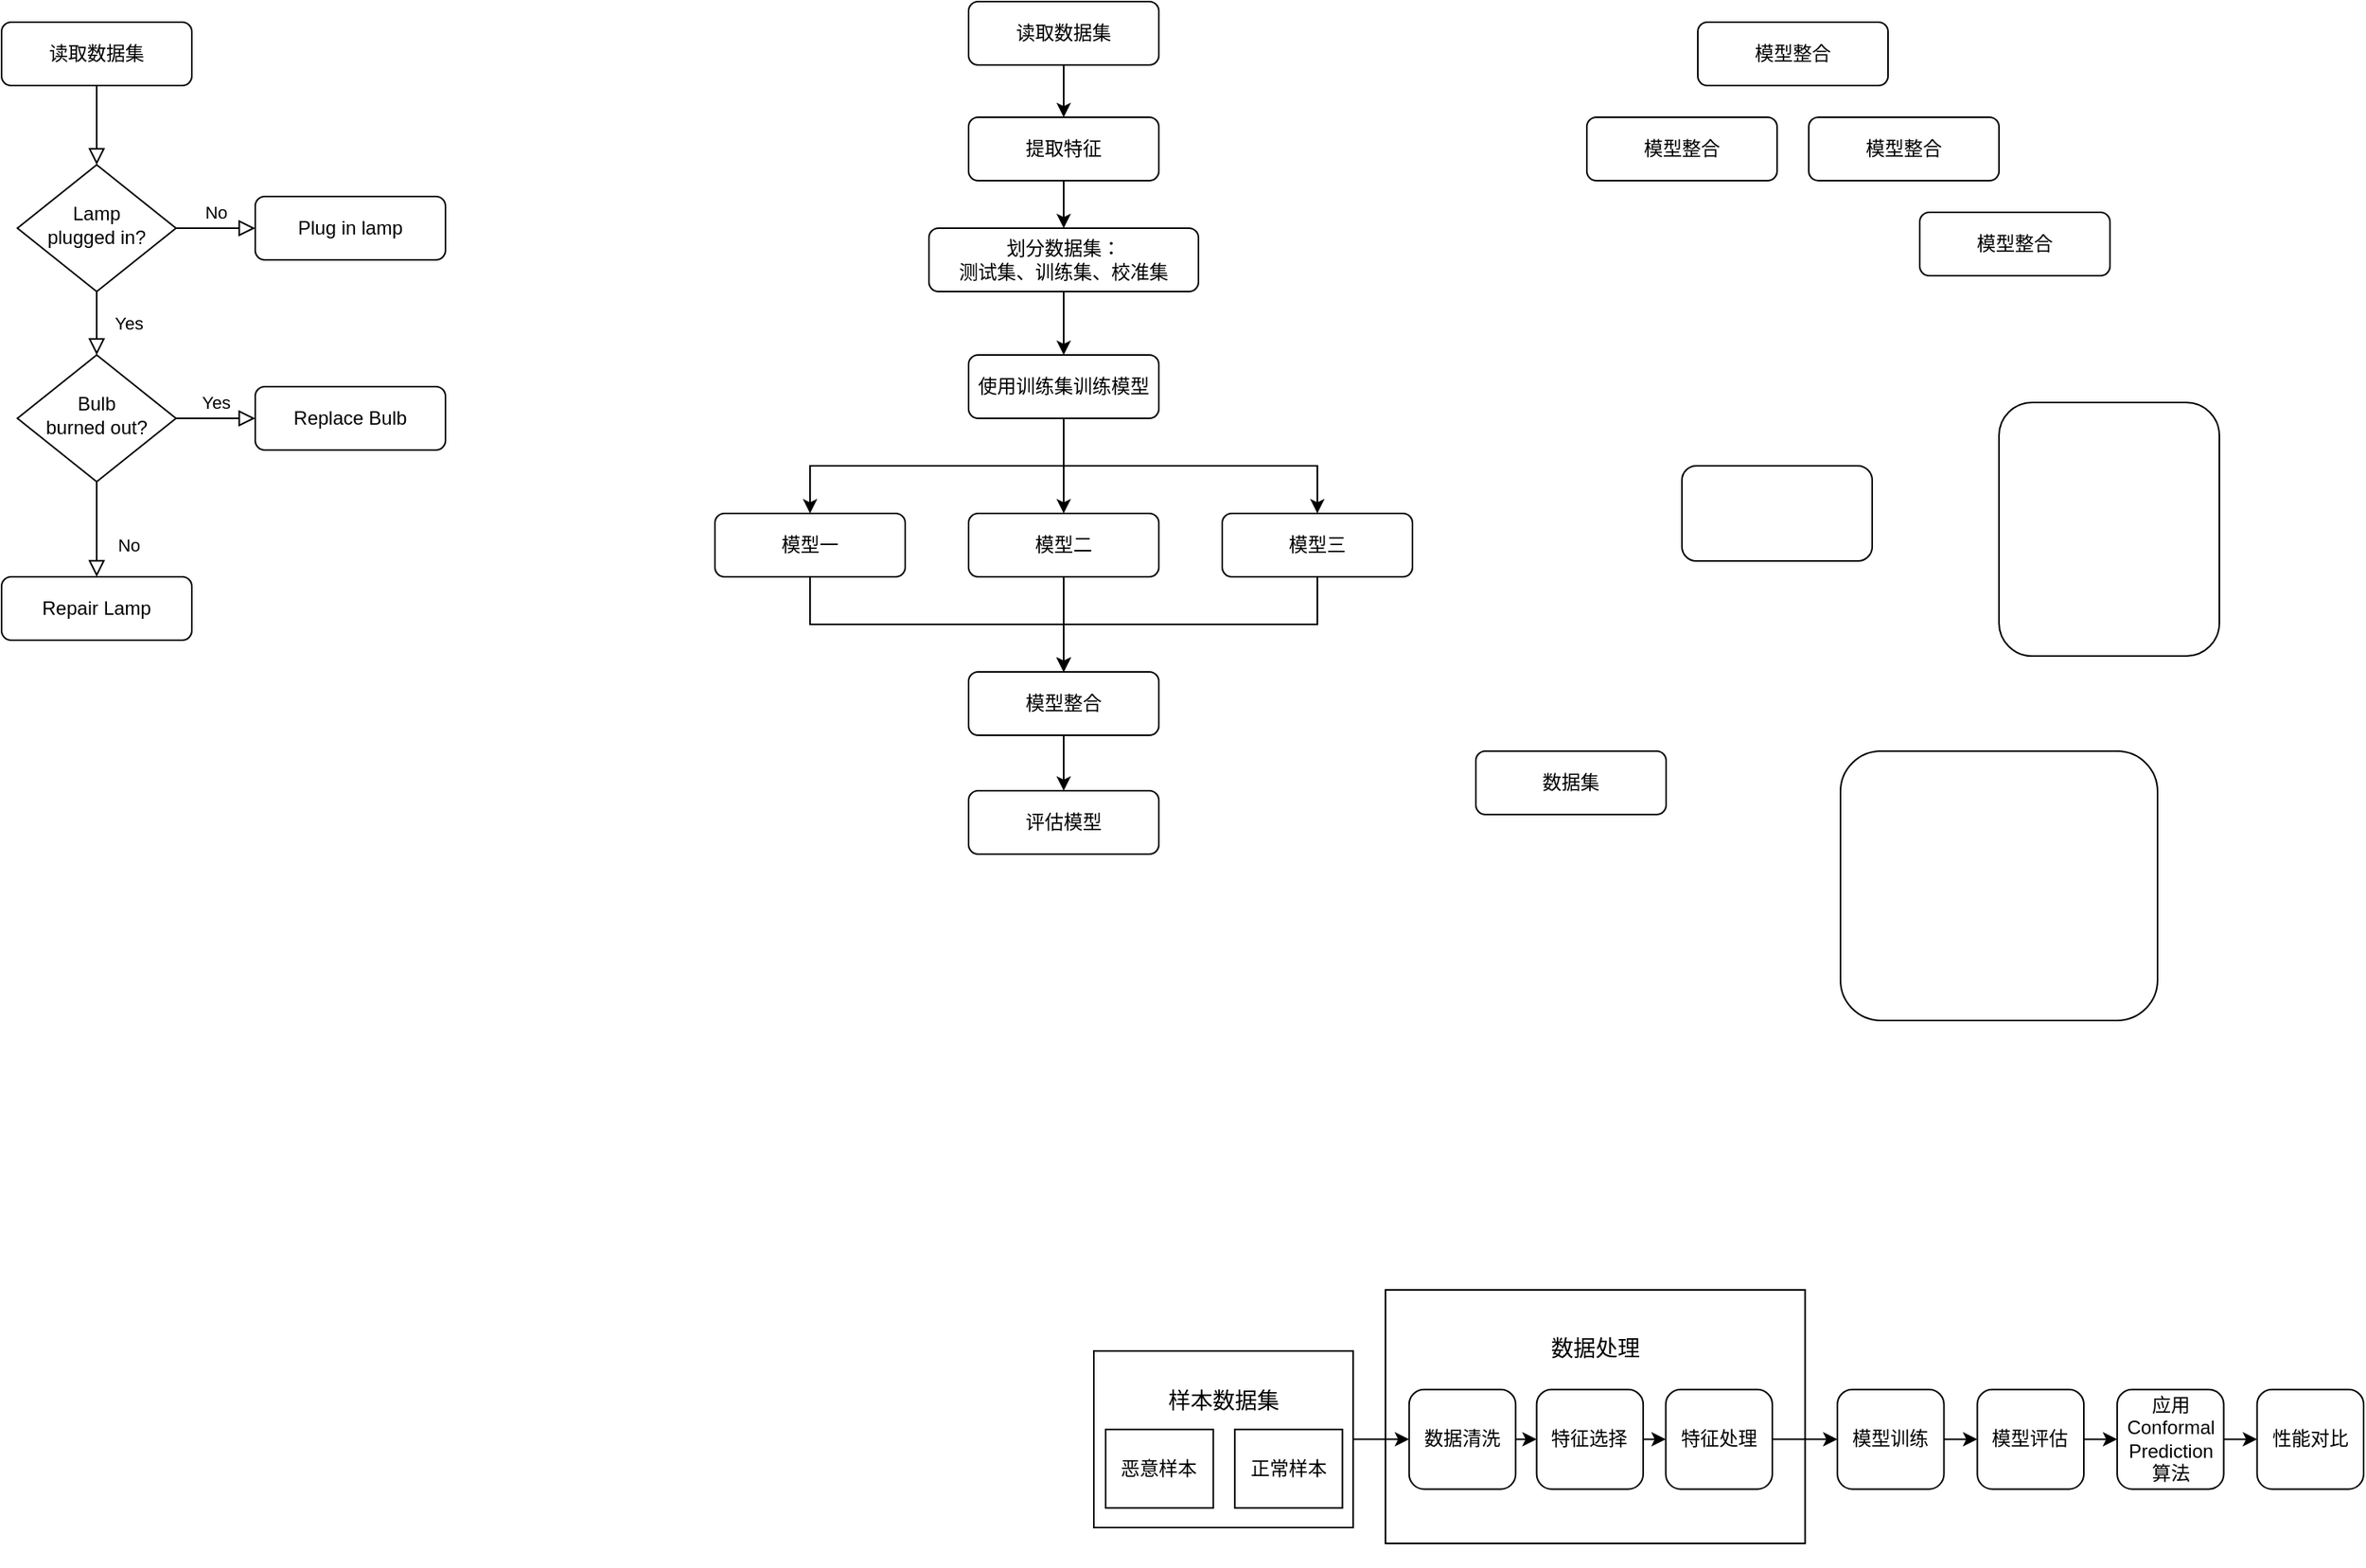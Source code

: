 <mxfile version="24.2.5" type="github">
  <diagram id="C5RBs43oDa-KdzZeNtuy" name="Page-1">
    <mxGraphModel dx="1341" dy="905" grid="1" gridSize="10" guides="1" tooltips="1" connect="1" arrows="1" fold="1" page="1" pageScale="1" pageWidth="827" pageHeight="1169" math="0" shadow="0">
      <root>
        <mxCell id="WIyWlLk6GJQsqaUBKTNV-0" />
        <mxCell id="WIyWlLk6GJQsqaUBKTNV-1" parent="WIyWlLk6GJQsqaUBKTNV-0" />
        <mxCell id="WIyWlLk6GJQsqaUBKTNV-2" value="" style="rounded=0;html=1;jettySize=auto;orthogonalLoop=1;fontSize=11;endArrow=block;endFill=0;endSize=8;strokeWidth=1;shadow=0;labelBackgroundColor=none;edgeStyle=orthogonalEdgeStyle;" parent="WIyWlLk6GJQsqaUBKTNV-1" source="WIyWlLk6GJQsqaUBKTNV-3" target="WIyWlLk6GJQsqaUBKTNV-6" edge="1">
          <mxGeometry relative="1" as="geometry" />
        </mxCell>
        <mxCell id="WIyWlLk6GJQsqaUBKTNV-3" value="读取数据集" style="rounded=1;whiteSpace=wrap;html=1;fontSize=12;glass=0;strokeWidth=1;shadow=0;" parent="WIyWlLk6GJQsqaUBKTNV-1" vertex="1">
          <mxGeometry x="160" y="80" width="120" height="40" as="geometry" />
        </mxCell>
        <mxCell id="WIyWlLk6GJQsqaUBKTNV-4" value="Yes" style="rounded=0;html=1;jettySize=auto;orthogonalLoop=1;fontSize=11;endArrow=block;endFill=0;endSize=8;strokeWidth=1;shadow=0;labelBackgroundColor=none;edgeStyle=orthogonalEdgeStyle;" parent="WIyWlLk6GJQsqaUBKTNV-1" source="WIyWlLk6GJQsqaUBKTNV-6" target="WIyWlLk6GJQsqaUBKTNV-10" edge="1">
          <mxGeometry y="20" relative="1" as="geometry">
            <mxPoint as="offset" />
          </mxGeometry>
        </mxCell>
        <mxCell id="WIyWlLk6GJQsqaUBKTNV-5" value="No" style="edgeStyle=orthogonalEdgeStyle;rounded=0;html=1;jettySize=auto;orthogonalLoop=1;fontSize=11;endArrow=block;endFill=0;endSize=8;strokeWidth=1;shadow=0;labelBackgroundColor=none;" parent="WIyWlLk6GJQsqaUBKTNV-1" source="WIyWlLk6GJQsqaUBKTNV-6" target="WIyWlLk6GJQsqaUBKTNV-7" edge="1">
          <mxGeometry y="10" relative="1" as="geometry">
            <mxPoint as="offset" />
          </mxGeometry>
        </mxCell>
        <mxCell id="WIyWlLk6GJQsqaUBKTNV-6" value="Lamp&lt;br&gt;plugged in?" style="rhombus;whiteSpace=wrap;html=1;shadow=0;fontFamily=Helvetica;fontSize=12;align=center;strokeWidth=1;spacing=6;spacingTop=-4;" parent="WIyWlLk6GJQsqaUBKTNV-1" vertex="1">
          <mxGeometry x="170" y="170" width="100" height="80" as="geometry" />
        </mxCell>
        <mxCell id="WIyWlLk6GJQsqaUBKTNV-7" value="Plug in lamp" style="rounded=1;whiteSpace=wrap;html=1;fontSize=12;glass=0;strokeWidth=1;shadow=0;" parent="WIyWlLk6GJQsqaUBKTNV-1" vertex="1">
          <mxGeometry x="320" y="190" width="120" height="40" as="geometry" />
        </mxCell>
        <mxCell id="WIyWlLk6GJQsqaUBKTNV-8" value="No" style="rounded=0;html=1;jettySize=auto;orthogonalLoop=1;fontSize=11;endArrow=block;endFill=0;endSize=8;strokeWidth=1;shadow=0;labelBackgroundColor=none;edgeStyle=orthogonalEdgeStyle;" parent="WIyWlLk6GJQsqaUBKTNV-1" source="WIyWlLk6GJQsqaUBKTNV-10" target="WIyWlLk6GJQsqaUBKTNV-11" edge="1">
          <mxGeometry x="0.333" y="20" relative="1" as="geometry">
            <mxPoint as="offset" />
          </mxGeometry>
        </mxCell>
        <mxCell id="WIyWlLk6GJQsqaUBKTNV-9" value="Yes" style="edgeStyle=orthogonalEdgeStyle;rounded=0;html=1;jettySize=auto;orthogonalLoop=1;fontSize=11;endArrow=block;endFill=0;endSize=8;strokeWidth=1;shadow=0;labelBackgroundColor=none;" parent="WIyWlLk6GJQsqaUBKTNV-1" source="WIyWlLk6GJQsqaUBKTNV-10" target="WIyWlLk6GJQsqaUBKTNV-12" edge="1">
          <mxGeometry y="10" relative="1" as="geometry">
            <mxPoint as="offset" />
          </mxGeometry>
        </mxCell>
        <mxCell id="WIyWlLk6GJQsqaUBKTNV-10" value="Bulb&lt;br&gt;burned out?" style="rhombus;whiteSpace=wrap;html=1;shadow=0;fontFamily=Helvetica;fontSize=12;align=center;strokeWidth=1;spacing=6;spacingTop=-4;" parent="WIyWlLk6GJQsqaUBKTNV-1" vertex="1">
          <mxGeometry x="170" y="290" width="100" height="80" as="geometry" />
        </mxCell>
        <mxCell id="WIyWlLk6GJQsqaUBKTNV-11" value="Repair Lamp" style="rounded=1;whiteSpace=wrap;html=1;fontSize=12;glass=0;strokeWidth=1;shadow=0;" parent="WIyWlLk6GJQsqaUBKTNV-1" vertex="1">
          <mxGeometry x="160" y="430" width="120" height="40" as="geometry" />
        </mxCell>
        <mxCell id="WIyWlLk6GJQsqaUBKTNV-12" value="Replace Bulb" style="rounded=1;whiteSpace=wrap;html=1;fontSize=12;glass=0;strokeWidth=1;shadow=0;" parent="WIyWlLk6GJQsqaUBKTNV-1" vertex="1">
          <mxGeometry x="320" y="310" width="120" height="40" as="geometry" />
        </mxCell>
        <mxCell id="8GC-kGIvA9WPgPR1WxOR-9" style="edgeStyle=orthogonalEdgeStyle;rounded=0;orthogonalLoop=1;jettySize=auto;html=1;exitX=0.5;exitY=1;exitDx=0;exitDy=0;entryX=0.5;entryY=0;entryDx=0;entryDy=0;" parent="WIyWlLk6GJQsqaUBKTNV-1" source="8GC-kGIvA9WPgPR1WxOR-0" target="8GC-kGIvA9WPgPR1WxOR-5" edge="1">
          <mxGeometry relative="1" as="geometry" />
        </mxCell>
        <mxCell id="8GC-kGIvA9WPgPR1WxOR-0" value="读取数据集" style="rounded=1;whiteSpace=wrap;html=1;fontSize=12;glass=0;strokeWidth=1;shadow=0;" parent="WIyWlLk6GJQsqaUBKTNV-1" vertex="1">
          <mxGeometry x="770" y="67" width="120" height="40" as="geometry" />
        </mxCell>
        <mxCell id="8GC-kGIvA9WPgPR1WxOR-12" style="edgeStyle=orthogonalEdgeStyle;rounded=0;orthogonalLoop=1;jettySize=auto;html=1;exitX=0.5;exitY=1;exitDx=0;exitDy=0;entryX=0.5;entryY=0;entryDx=0;entryDy=0;" parent="WIyWlLk6GJQsqaUBKTNV-1" source="8GC-kGIvA9WPgPR1WxOR-1" target="8GC-kGIvA9WPgPR1WxOR-6" edge="1">
          <mxGeometry relative="1" as="geometry" />
        </mxCell>
        <mxCell id="8GC-kGIvA9WPgPR1WxOR-1" value="划分数据集：&lt;div&gt;测试集、训练集、校准集&lt;/div&gt;" style="rounded=1;whiteSpace=wrap;html=1;fontSize=12;glass=0;strokeWidth=1;shadow=0;" parent="WIyWlLk6GJQsqaUBKTNV-1" vertex="1">
          <mxGeometry x="745" y="210" width="170" height="40" as="geometry" />
        </mxCell>
        <mxCell id="8GC-kGIvA9WPgPR1WxOR-19" style="edgeStyle=orthogonalEdgeStyle;rounded=0;orthogonalLoop=1;jettySize=auto;html=1;exitX=0.5;exitY=1;exitDx=0;exitDy=0;entryX=0.5;entryY=0;entryDx=0;entryDy=0;" parent="WIyWlLk6GJQsqaUBKTNV-1" source="8GC-kGIvA9WPgPR1WxOR-2" target="8GC-kGIvA9WPgPR1WxOR-8" edge="1">
          <mxGeometry relative="1" as="geometry" />
        </mxCell>
        <mxCell id="8GC-kGIvA9WPgPR1WxOR-2" value="模型二" style="rounded=1;whiteSpace=wrap;html=1;fontSize=12;glass=0;strokeWidth=1;shadow=0;" parent="WIyWlLk6GJQsqaUBKTNV-1" vertex="1">
          <mxGeometry x="770" y="390" width="120" height="40" as="geometry" />
        </mxCell>
        <mxCell id="8GC-kGIvA9WPgPR1WxOR-16" style="edgeStyle=orthogonalEdgeStyle;rounded=0;orthogonalLoop=1;jettySize=auto;html=1;exitX=0.5;exitY=1;exitDx=0;exitDy=0;entryX=0.5;entryY=0;entryDx=0;entryDy=0;" parent="WIyWlLk6GJQsqaUBKTNV-1" source="8GC-kGIvA9WPgPR1WxOR-3" target="8GC-kGIvA9WPgPR1WxOR-8" edge="1">
          <mxGeometry relative="1" as="geometry" />
        </mxCell>
        <mxCell id="8GC-kGIvA9WPgPR1WxOR-3" value="模型一" style="rounded=1;whiteSpace=wrap;html=1;fontSize=12;glass=0;strokeWidth=1;shadow=0;" parent="WIyWlLk6GJQsqaUBKTNV-1" vertex="1">
          <mxGeometry x="610" y="390" width="120" height="40" as="geometry" />
        </mxCell>
        <mxCell id="8GC-kGIvA9WPgPR1WxOR-20" style="edgeStyle=orthogonalEdgeStyle;rounded=0;orthogonalLoop=1;jettySize=auto;html=1;exitX=0.5;exitY=1;exitDx=0;exitDy=0;entryX=0.5;entryY=0;entryDx=0;entryDy=0;" parent="WIyWlLk6GJQsqaUBKTNV-1" source="8GC-kGIvA9WPgPR1WxOR-4" target="8GC-kGIvA9WPgPR1WxOR-8" edge="1">
          <mxGeometry relative="1" as="geometry" />
        </mxCell>
        <mxCell id="8GC-kGIvA9WPgPR1WxOR-4" value="模型三" style="rounded=1;whiteSpace=wrap;html=1;fontSize=12;glass=0;strokeWidth=1;shadow=0;" parent="WIyWlLk6GJQsqaUBKTNV-1" vertex="1">
          <mxGeometry x="930" y="390" width="120" height="40" as="geometry" />
        </mxCell>
        <mxCell id="8GC-kGIvA9WPgPR1WxOR-11" style="edgeStyle=orthogonalEdgeStyle;rounded=0;orthogonalLoop=1;jettySize=auto;html=1;exitX=0.5;exitY=1;exitDx=0;exitDy=0;entryX=0.5;entryY=0;entryDx=0;entryDy=0;" parent="WIyWlLk6GJQsqaUBKTNV-1" source="8GC-kGIvA9WPgPR1WxOR-5" target="8GC-kGIvA9WPgPR1WxOR-1" edge="1">
          <mxGeometry relative="1" as="geometry" />
        </mxCell>
        <mxCell id="8GC-kGIvA9WPgPR1WxOR-5" value="提取特征" style="rounded=1;whiteSpace=wrap;html=1;fontSize=12;glass=0;strokeWidth=1;shadow=0;" parent="WIyWlLk6GJQsqaUBKTNV-1" vertex="1">
          <mxGeometry x="770" y="140" width="120" height="40" as="geometry" />
        </mxCell>
        <mxCell id="8GC-kGIvA9WPgPR1WxOR-13" style="edgeStyle=orthogonalEdgeStyle;rounded=0;orthogonalLoop=1;jettySize=auto;html=1;exitX=0.5;exitY=1;exitDx=0;exitDy=0;entryX=0.5;entryY=0;entryDx=0;entryDy=0;" parent="WIyWlLk6GJQsqaUBKTNV-1" source="8GC-kGIvA9WPgPR1WxOR-6" target="8GC-kGIvA9WPgPR1WxOR-2" edge="1">
          <mxGeometry relative="1" as="geometry" />
        </mxCell>
        <mxCell id="8GC-kGIvA9WPgPR1WxOR-14" style="edgeStyle=orthogonalEdgeStyle;rounded=0;orthogonalLoop=1;jettySize=auto;html=1;exitX=0.5;exitY=1;exitDx=0;exitDy=0;" parent="WIyWlLk6GJQsqaUBKTNV-1" source="8GC-kGIvA9WPgPR1WxOR-6" target="8GC-kGIvA9WPgPR1WxOR-3" edge="1">
          <mxGeometry relative="1" as="geometry" />
        </mxCell>
        <mxCell id="8GC-kGIvA9WPgPR1WxOR-15" style="edgeStyle=orthogonalEdgeStyle;rounded=0;orthogonalLoop=1;jettySize=auto;html=1;exitX=0.5;exitY=1;exitDx=0;exitDy=0;" parent="WIyWlLk6GJQsqaUBKTNV-1" source="8GC-kGIvA9WPgPR1WxOR-6" target="8GC-kGIvA9WPgPR1WxOR-4" edge="1">
          <mxGeometry relative="1" as="geometry" />
        </mxCell>
        <mxCell id="8GC-kGIvA9WPgPR1WxOR-6" value="使用训练集训练模型" style="rounded=1;whiteSpace=wrap;html=1;fontSize=12;glass=0;strokeWidth=1;shadow=0;" parent="WIyWlLk6GJQsqaUBKTNV-1" vertex="1">
          <mxGeometry x="770" y="290" width="120" height="40" as="geometry" />
        </mxCell>
        <mxCell id="8GC-kGIvA9WPgPR1WxOR-30" style="edgeStyle=orthogonalEdgeStyle;rounded=0;orthogonalLoop=1;jettySize=auto;html=1;exitX=0.5;exitY=1;exitDx=0;exitDy=0;entryX=0.5;entryY=0;entryDx=0;entryDy=0;" parent="WIyWlLk6GJQsqaUBKTNV-1" source="8GC-kGIvA9WPgPR1WxOR-8" target="8GC-kGIvA9WPgPR1WxOR-24" edge="1">
          <mxGeometry relative="1" as="geometry" />
        </mxCell>
        <mxCell id="8GC-kGIvA9WPgPR1WxOR-8" value="模型整合" style="rounded=1;whiteSpace=wrap;html=1;fontSize=12;glass=0;strokeWidth=1;shadow=0;" parent="WIyWlLk6GJQsqaUBKTNV-1" vertex="1">
          <mxGeometry x="770" y="490" width="120" height="40" as="geometry" />
        </mxCell>
        <mxCell id="8GC-kGIvA9WPgPR1WxOR-22" value="模型整合" style="rounded=1;whiteSpace=wrap;html=1;fontSize=12;glass=0;strokeWidth=1;shadow=0;" parent="WIyWlLk6GJQsqaUBKTNV-1" vertex="1">
          <mxGeometry x="1300" y="140" width="120" height="40" as="geometry" />
        </mxCell>
        <mxCell id="8GC-kGIvA9WPgPR1WxOR-23" value="模型整合" style="rounded=1;whiteSpace=wrap;html=1;fontSize=12;glass=0;strokeWidth=1;shadow=0;" parent="WIyWlLk6GJQsqaUBKTNV-1" vertex="1">
          <mxGeometry x="1160" y="140" width="120" height="40" as="geometry" />
        </mxCell>
        <mxCell id="8GC-kGIvA9WPgPR1WxOR-24" value="评估模型" style="rounded=1;whiteSpace=wrap;html=1;fontSize=12;glass=0;strokeWidth=1;shadow=0;" parent="WIyWlLk6GJQsqaUBKTNV-1" vertex="1">
          <mxGeometry x="770" y="565" width="120" height="40" as="geometry" />
        </mxCell>
        <mxCell id="8GC-kGIvA9WPgPR1WxOR-25" value="模型整合" style="rounded=1;whiteSpace=wrap;html=1;fontSize=12;glass=0;strokeWidth=1;shadow=0;" parent="WIyWlLk6GJQsqaUBKTNV-1" vertex="1">
          <mxGeometry x="1370" y="200" width="120" height="40" as="geometry" />
        </mxCell>
        <mxCell id="8GC-kGIvA9WPgPR1WxOR-26" value="" style="rounded=1;whiteSpace=wrap;html=1;fontSize=12;glass=0;strokeWidth=1;shadow=0;" parent="WIyWlLk6GJQsqaUBKTNV-1" vertex="1">
          <mxGeometry x="1320" y="540" width="200" height="170" as="geometry" />
        </mxCell>
        <mxCell id="8GC-kGIvA9WPgPR1WxOR-27" value="模型整合" style="rounded=1;whiteSpace=wrap;html=1;fontSize=12;glass=0;strokeWidth=1;shadow=0;" parent="WIyWlLk6GJQsqaUBKTNV-1" vertex="1">
          <mxGeometry x="1230" y="80" width="120" height="40" as="geometry" />
        </mxCell>
        <mxCell id="tyrc3t4Stt8ApQShsR9g-0" value="" style="rounded=1;whiteSpace=wrap;html=1;" vertex="1" parent="WIyWlLk6GJQsqaUBKTNV-1">
          <mxGeometry x="1420" y="320" width="139" height="160" as="geometry" />
        </mxCell>
        <mxCell id="tyrc3t4Stt8ApQShsR9g-1" style="edgeStyle=orthogonalEdgeStyle;rounded=0;orthogonalLoop=1;jettySize=auto;html=1;exitX=0.5;exitY=1;exitDx=0;exitDy=0;" edge="1" parent="WIyWlLk6GJQsqaUBKTNV-1" source="tyrc3t4Stt8ApQShsR9g-0" target="tyrc3t4Stt8ApQShsR9g-0">
          <mxGeometry relative="1" as="geometry" />
        </mxCell>
        <mxCell id="tyrc3t4Stt8ApQShsR9g-2" value="" style="rounded=1;whiteSpace=wrap;html=1;" vertex="1" parent="WIyWlLk6GJQsqaUBKTNV-1">
          <mxGeometry x="1220" y="360" width="120" height="60" as="geometry" />
        </mxCell>
        <mxCell id="tyrc3t4Stt8ApQShsR9g-3" value="数据集" style="rounded=1;whiteSpace=wrap;html=1;fontSize=12;glass=0;strokeWidth=1;shadow=0;" vertex="1" parent="WIyWlLk6GJQsqaUBKTNV-1">
          <mxGeometry x="1090" y="540" width="120" height="40" as="geometry" />
        </mxCell>
        <mxCell id="tyrc3t4Stt8ApQShsR9g-34" value="" style="group" vertex="1" connectable="0" parent="WIyWlLk6GJQsqaUBKTNV-1">
          <mxGeometry x="849" y="880" width="801" height="160" as="geometry" />
        </mxCell>
        <mxCell id="tyrc3t4Stt8ApQShsR9g-14" value="" style="group" vertex="1" connectable="0" parent="tyrc3t4Stt8ApQShsR9g-34">
          <mxGeometry y="38.571" width="163.594" height="111.429" as="geometry" />
        </mxCell>
        <mxCell id="tyrc3t4Stt8ApQShsR9g-6" value="&lt;div&gt;&lt;br&gt;&lt;/div&gt;&lt;div&gt;&lt;br&gt;&lt;/div&gt;&lt;div&gt;&lt;br&gt;&lt;/div&gt;&lt;div&gt;&lt;font style=&quot;font-size: 14px;&quot;&gt;样本数据集&lt;/font&gt;&lt;/div&gt;&lt;div&gt;&lt;font size=&quot;3&quot;&gt;&lt;br&gt;&lt;/font&gt;&lt;/div&gt;&lt;div&gt;&lt;font size=&quot;3&quot;&gt;&lt;br&gt;&lt;/font&gt;&lt;/div&gt;&lt;div&gt;&lt;font size=&quot;3&quot;&gt;&lt;br&gt;&lt;/font&gt;&lt;/div&gt;&lt;div&gt;&lt;font size=&quot;3&quot;&gt;&lt;br&gt;&lt;/font&gt;&lt;/div&gt;&lt;div&gt;&lt;br&gt;&lt;/div&gt;" style="rounded=0;whiteSpace=wrap;html=1;" vertex="1" parent="tyrc3t4Stt8ApQShsR9g-14">
          <mxGeometry width="163.594" height="111.429" as="geometry" />
        </mxCell>
        <mxCell id="tyrc3t4Stt8ApQShsR9g-7" value="恶意样本" style="rounded=0;whiteSpace=wrap;html=1;" vertex="1" parent="tyrc3t4Stt8ApQShsR9g-14">
          <mxGeometry x="7.467" y="49.524" width="67.881" height="49.524" as="geometry" />
        </mxCell>
        <mxCell id="tyrc3t4Stt8ApQShsR9g-9" value="正常样本" style="rounded=0;whiteSpace=wrap;html=1;" vertex="1" parent="tyrc3t4Stt8ApQShsR9g-14">
          <mxGeometry x="88.925" y="49.524" width="67.881" height="49.524" as="geometry" />
        </mxCell>
        <mxCell id="tyrc3t4Stt8ApQShsR9g-26" style="edgeStyle=orthogonalEdgeStyle;rounded=0;orthogonalLoop=1;jettySize=auto;html=1;exitX=1;exitY=0.5;exitDx=0;exitDy=0;entryX=0;entryY=0.5;entryDx=0;entryDy=0;" edge="1" parent="tyrc3t4Stt8ApQShsR9g-34" source="tyrc3t4Stt8ApQShsR9g-22" target="tyrc3t4Stt8ApQShsR9g-24">
          <mxGeometry relative="1" as="geometry" />
        </mxCell>
        <mxCell id="tyrc3t4Stt8ApQShsR9g-22" value="模型训练" style="rounded=1;whiteSpace=wrap;html=1;" vertex="1" parent="tyrc3t4Stt8ApQShsR9g-34">
          <mxGeometry x="469.06" y="62.857" width="67.203" height="62.857" as="geometry" />
        </mxCell>
        <mxCell id="tyrc3t4Stt8ApQShsR9g-29" style="edgeStyle=orthogonalEdgeStyle;rounded=0;orthogonalLoop=1;jettySize=auto;html=1;exitX=1;exitY=0.5;exitDx=0;exitDy=0;entryX=0;entryY=0.5;entryDx=0;entryDy=0;" edge="1" parent="tyrc3t4Stt8ApQShsR9g-34" source="tyrc3t4Stt8ApQShsR9g-24" target="tyrc3t4Stt8ApQShsR9g-27">
          <mxGeometry relative="1" as="geometry" />
        </mxCell>
        <mxCell id="tyrc3t4Stt8ApQShsR9g-24" value="模型评估" style="rounded=1;whiteSpace=wrap;html=1;" vertex="1" parent="tyrc3t4Stt8ApQShsR9g-34">
          <mxGeometry x="557.306" y="62.857" width="67.203" height="62.857" as="geometry" />
        </mxCell>
        <mxCell id="tyrc3t4Stt8ApQShsR9g-30" style="edgeStyle=orthogonalEdgeStyle;rounded=0;orthogonalLoop=1;jettySize=auto;html=1;exitX=1;exitY=0.5;exitDx=0;exitDy=0;entryX=0;entryY=0.5;entryDx=0;entryDy=0;" edge="1" parent="tyrc3t4Stt8ApQShsR9g-34" source="tyrc3t4Stt8ApQShsR9g-27" target="tyrc3t4Stt8ApQShsR9g-28">
          <mxGeometry relative="1" as="geometry" />
        </mxCell>
        <mxCell id="tyrc3t4Stt8ApQShsR9g-27" value="应用&lt;span style=&quot;color: rgba(0, 0, 0, 0); font-family: monospace; font-size: 0px; text-align: start; text-wrap: nowrap;&quot;&gt;%3CmxGraphModel%3E%3Croot%3E%3CmxCell%20id%3D%220%22%2F%3E%3CmxCell%20id%3D%221%22%20parent%3D%220%22%2F%3E%3CmxCell%20id%3D%222%22%20value%3D%22%E6%A8%A1%E5%9E%8B%E8%AF%84%E4%BC%B0%22%20style%3D%22rounded%3D1%3BwhiteSpace%3Dwrap%3Bhtml%3D1%3B%22%20vertex%3D%221%22%20parent%3D%221%22%3E%3CmxGeometry%20x%3D%221670%22%20y%3D%22935%22%20width%3D%2299%22%20height%3D%2255%22%20as%3D%22geometry%22%2F%3E%3C%2FmxCell%3E%3C%2Froot%3E%3C%2FmxGraphModel%&lt;/span&gt;&lt;div&gt;&lt;span style=&quot;color: rgba(0, 0, 0, 0); font-family: monospace; font-size: 0px; text-align: start; text-wrap: nowrap;&quot;&gt;3E&lt;/span&gt;Conformal Prediction算法&lt;/div&gt;" style="rounded=1;whiteSpace=wrap;html=1;" vertex="1" parent="tyrc3t4Stt8ApQShsR9g-34">
          <mxGeometry x="645.552" y="62.857" width="67.203" height="62.857" as="geometry" />
        </mxCell>
        <mxCell id="tyrc3t4Stt8ApQShsR9g-28" value="性能对比" style="rounded=1;whiteSpace=wrap;html=1;" vertex="1" parent="tyrc3t4Stt8ApQShsR9g-34">
          <mxGeometry x="733.797" y="62.857" width="67.203" height="62.857" as="geometry" />
        </mxCell>
        <mxCell id="tyrc3t4Stt8ApQShsR9g-31" value="" style="group" vertex="1" connectable="0" parent="tyrc3t4Stt8ApQShsR9g-34">
          <mxGeometry x="183.958" width="264.737" height="160" as="geometry" />
        </mxCell>
        <mxCell id="tyrc3t4Stt8ApQShsR9g-11" value="&lt;div&gt;&lt;br&gt;&lt;/div&gt;&lt;div&gt;&lt;br&gt;&lt;/div&gt;&lt;div&gt;&lt;br&gt;&lt;/div&gt;&lt;div&gt;&lt;span style=&quot;font-size: 14px;&quot;&gt;数据处理&lt;/span&gt;&lt;/div&gt;&lt;div&gt;&lt;font size=&quot;3&quot;&gt;&lt;br&gt;&lt;/font&gt;&lt;/div&gt;&lt;div&gt;&lt;font size=&quot;3&quot;&gt;&lt;br&gt;&lt;/font&gt;&lt;/div&gt;&lt;div&gt;&lt;font size=&quot;3&quot;&gt;&lt;br&gt;&lt;/font&gt;&lt;/div&gt;&lt;div&gt;&lt;font size=&quot;3&quot;&gt;&lt;br&gt;&lt;/font&gt;&lt;/div&gt;&lt;div&gt;&lt;font size=&quot;3&quot;&gt;&lt;br&gt;&lt;/font&gt;&lt;/div&gt;&lt;div&gt;&lt;font size=&quot;3&quot;&gt;&lt;br&gt;&lt;/font&gt;&lt;/div&gt;&lt;div&gt;&lt;br&gt;&lt;/div&gt;" style="rounded=0;whiteSpace=wrap;html=1;" vertex="1" parent="tyrc3t4Stt8ApQShsR9g-31">
          <mxGeometry width="264.737" height="160" as="geometry" />
        </mxCell>
        <mxCell id="tyrc3t4Stt8ApQShsR9g-20" style="edgeStyle=orthogonalEdgeStyle;rounded=0;orthogonalLoop=1;jettySize=auto;html=1;exitX=1;exitY=0.5;exitDx=0;exitDy=0;entryX=0;entryY=0.5;entryDx=0;entryDy=0;" edge="1" parent="tyrc3t4Stt8ApQShsR9g-31" source="tyrc3t4Stt8ApQShsR9g-12" target="tyrc3t4Stt8ApQShsR9g-15">
          <mxGeometry relative="1" as="geometry" />
        </mxCell>
        <mxCell id="tyrc3t4Stt8ApQShsR9g-12" value="数据清洗" style="rounded=1;whiteSpace=wrap;html=1;" vertex="1" parent="tyrc3t4Stt8ApQShsR9g-31">
          <mxGeometry x="14.934" y="62.857" width="67.203" height="62.857" as="geometry" />
        </mxCell>
        <mxCell id="tyrc3t4Stt8ApQShsR9g-21" style="edgeStyle=orthogonalEdgeStyle;rounded=0;orthogonalLoop=1;jettySize=auto;html=1;exitX=1;exitY=0.5;exitDx=0;exitDy=0;entryX=0;entryY=0.5;entryDx=0;entryDy=0;" edge="1" parent="tyrc3t4Stt8ApQShsR9g-31" source="tyrc3t4Stt8ApQShsR9g-15" target="tyrc3t4Stt8ApQShsR9g-17">
          <mxGeometry relative="1" as="geometry" />
        </mxCell>
        <mxCell id="tyrc3t4Stt8ApQShsR9g-15" value="特征选择" style="rounded=1;whiteSpace=wrap;html=1;" vertex="1" parent="tyrc3t4Stt8ApQShsR9g-31">
          <mxGeometry x="95.373" y="62.857" width="67.203" height="62.857" as="geometry" />
        </mxCell>
        <mxCell id="tyrc3t4Stt8ApQShsR9g-17" value="特征处理" style="rounded=1;whiteSpace=wrap;html=1;" vertex="1" parent="tyrc3t4Stt8ApQShsR9g-31">
          <mxGeometry x="176.831" y="62.857" width="67.203" height="62.857" as="geometry" />
        </mxCell>
        <mxCell id="tyrc3t4Stt8ApQShsR9g-32" style="edgeStyle=orthogonalEdgeStyle;rounded=0;orthogonalLoop=1;jettySize=auto;html=1;exitX=1;exitY=0.5;exitDx=0;exitDy=0;entryX=0;entryY=0.5;entryDx=0;entryDy=0;" edge="1" parent="tyrc3t4Stt8ApQShsR9g-34" source="tyrc3t4Stt8ApQShsR9g-6" target="tyrc3t4Stt8ApQShsR9g-12">
          <mxGeometry relative="1" as="geometry" />
        </mxCell>
        <mxCell id="tyrc3t4Stt8ApQShsR9g-33" style="edgeStyle=orthogonalEdgeStyle;rounded=0;orthogonalLoop=1;jettySize=auto;html=1;exitX=1;exitY=0.5;exitDx=0;exitDy=0;entryX=0;entryY=0.5;entryDx=0;entryDy=0;" edge="1" parent="tyrc3t4Stt8ApQShsR9g-34" source="tyrc3t4Stt8ApQShsR9g-17" target="tyrc3t4Stt8ApQShsR9g-22">
          <mxGeometry relative="1" as="geometry" />
        </mxCell>
      </root>
    </mxGraphModel>
  </diagram>
</mxfile>
